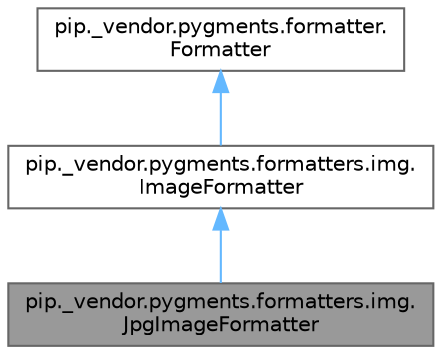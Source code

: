 digraph "pip._vendor.pygments.formatters.img.JpgImageFormatter"
{
 // LATEX_PDF_SIZE
  bgcolor="transparent";
  edge [fontname=Helvetica,fontsize=10,labelfontname=Helvetica,labelfontsize=10];
  node [fontname=Helvetica,fontsize=10,shape=box,height=0.2,width=0.4];
  Node1 [id="Node000001",label="pip._vendor.pygments.formatters.img.\lJpgImageFormatter",height=0.2,width=0.4,color="gray40", fillcolor="grey60", style="filled", fontcolor="black",tooltip=" "];
  Node2 -> Node1 [id="edge1_Node000001_Node000002",dir="back",color="steelblue1",style="solid",tooltip=" "];
  Node2 [id="Node000002",label="pip._vendor.pygments.formatters.img.\lImageFormatter",height=0.2,width=0.4,color="gray40", fillcolor="white", style="filled",URL="$d1/df7/classpip_1_1__vendor_1_1pygments_1_1formatters_1_1img_1_1ImageFormatter.html",tooltip=" "];
  Node3 -> Node2 [id="edge2_Node000002_Node000003",dir="back",color="steelblue1",style="solid",tooltip=" "];
  Node3 [id="Node000003",label="pip._vendor.pygments.formatter.\lFormatter",height=0.2,width=0.4,color="gray40", fillcolor="white", style="filled",URL="$d1/dbd/classpip_1_1__vendor_1_1pygments_1_1formatter_1_1Formatter.html",tooltip=" "];
}

